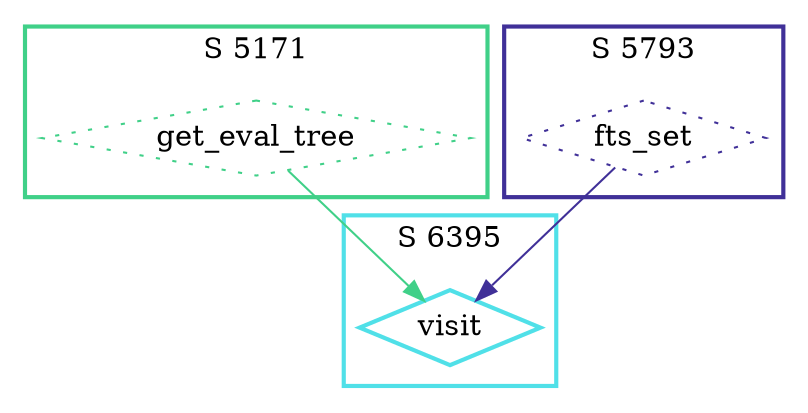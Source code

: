 digraph G {
  ratio=0.500000;
  "UV get_eval_tree (5171)" [shape=diamond, label="get_eval_tree",
                             color="#40D088", style=dotted];
  "UV fts_set (5793)" [shape=diamond, label="fts_set", color="#403098",
                       style=dotted];
  "UV visit (6395)" [shape=diamond, label="visit", color="#50E0E8",
                     style=bold];
  
  subgraph cluster_6395 { label="S 6395";
    color="#50E0E8";
    style=bold;
    "UV visit (6395)"; };
  subgraph cluster_5171 { label="S 5171";
    color="#40D088";
    style=bold;
    "UV get_eval_tree (5171)"; };
  subgraph cluster_5793 { label="S 5793";
    color="#403098";
    style=bold;
    "UV fts_set (5793)"; };
  
  "UV get_eval_tree (5171)" -> "UV visit (6395)" [color="#40D088"];
  "UV fts_set (5793)" -> "UV visit (6395)" [color="#403098"];
  
  }
